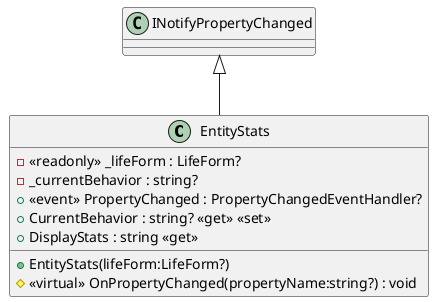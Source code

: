 @startuml
class EntityStats {
    - <<readonly>> _lifeForm : LifeForm?
    - _currentBehavior : string?
    +  <<event>> PropertyChanged : PropertyChangedEventHandler? 
    + EntityStats(lifeForm:LifeForm?)
    + CurrentBehavior : string? <<get>> <<set>>
    + DisplayStats : string <<get>>
    # <<virtual>> OnPropertyChanged(propertyName:string?) : void
}
INotifyPropertyChanged <|-- EntityStats
@enduml
